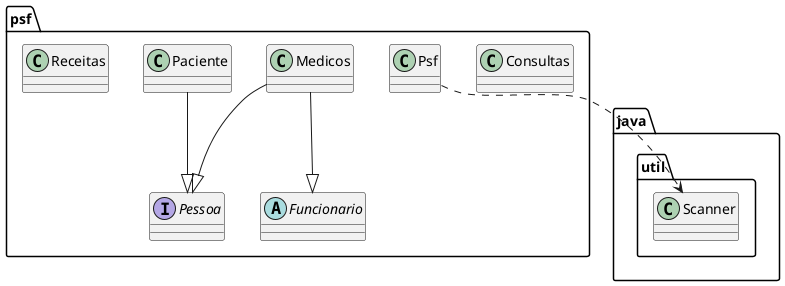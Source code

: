 @startuml
abstract class psf.Funcionario
class java.util.Scanner
class psf.Consultas
class psf.Medicos
class psf.Paciente
class psf.Psf
class psf.Receitas
interface psf.Pessoa
psf.Medicos --|> psf.Funcionario
psf.Medicos --|> psf.Pessoa
psf.Paciente --|> psf.Pessoa
psf.Psf ..> java.util.Scanner
@enduml